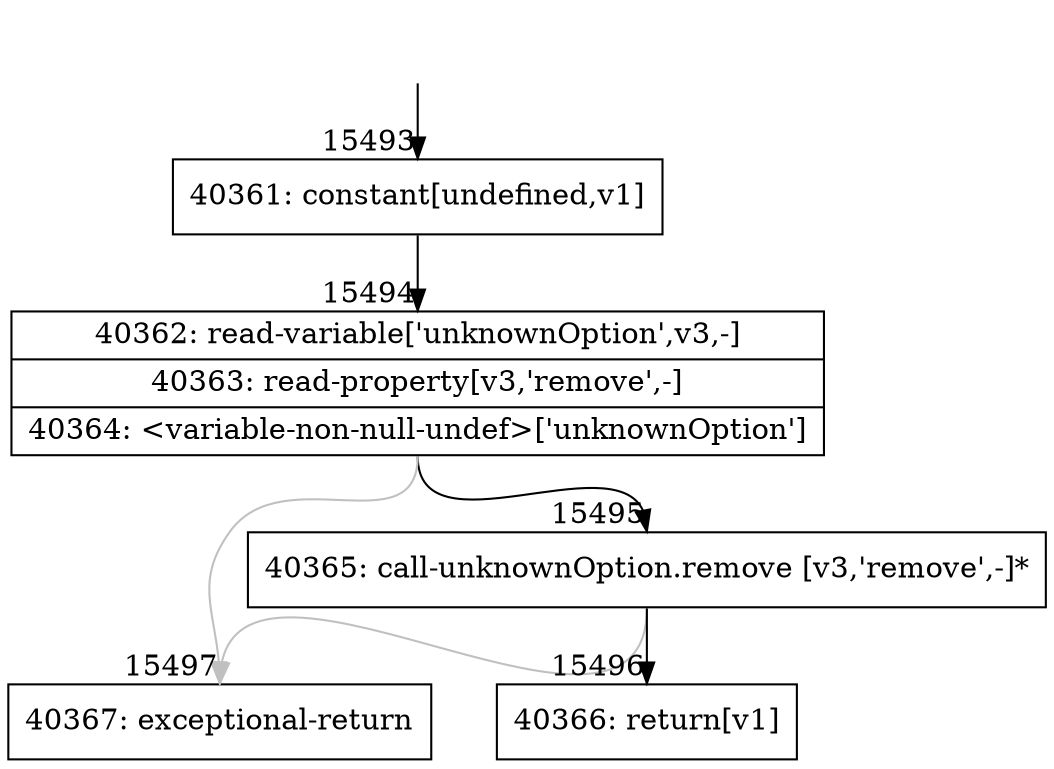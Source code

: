 digraph {
rankdir="TD"
BB_entry1245[shape=none,label=""];
BB_entry1245 -> BB15493 [tailport=s, headport=n, headlabel="    15493"]
BB15493 [shape=record label="{40361: constant[undefined,v1]}" ] 
BB15493 -> BB15494 [tailport=s, headport=n, headlabel="      15494"]
BB15494 [shape=record label="{40362: read-variable['unknownOption',v3,-]|40363: read-property[v3,'remove',-]|40364: \<variable-non-null-undef\>['unknownOption']}" ] 
BB15494 -> BB15495 [tailport=s, headport=n, headlabel="      15495"]
BB15494 -> BB15497 [tailport=s, headport=n, color=gray, headlabel="      15497"]
BB15495 [shape=record label="{40365: call-unknownOption.remove [v3,'remove',-]*}" ] 
BB15495 -> BB15496 [tailport=s, headport=n, headlabel="      15496"]
BB15495 -> BB15497 [tailport=s, headport=n, color=gray]
BB15496 [shape=record label="{40366: return[v1]}" ] 
BB15497 [shape=record label="{40367: exceptional-return}" ] 
//#$~ 26174
}
